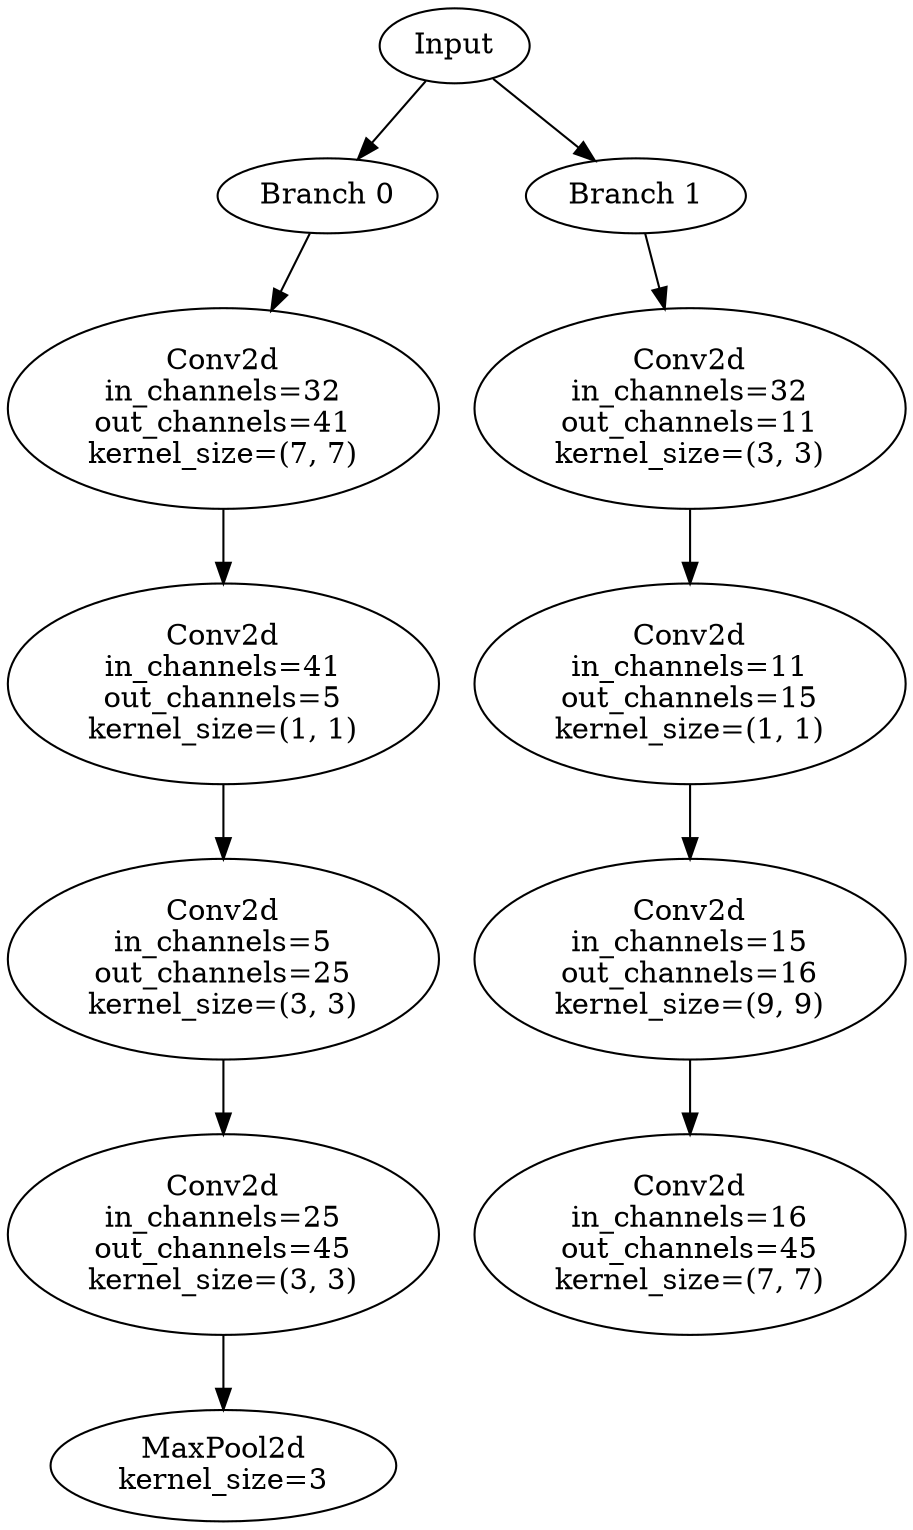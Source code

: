 // Inception Module - Coral 52
digraph {
	Input [label=Input]
	Branch_0 [label="Branch 0"]
	Input -> Branch_0
	Branch_0_Layer_0 [label="Conv2d
in_channels=32
out_channels=41
kernel_size=(7, 7)"]
	Branch_0 -> Branch_0_Layer_0
	Branch_0_Layer_1 [label="Conv2d
in_channels=41
out_channels=5
kernel_size=(1, 1)"]
	Branch_0_Layer_0 -> Branch_0_Layer_1
	Branch_0_Layer_2 [label="Conv2d
in_channels=5
out_channels=25
kernel_size=(3, 3)"]
	Branch_0_Layer_1 -> Branch_0_Layer_2
	Branch_0_Layer_3 [label="Conv2d
in_channels=25
out_channels=45
kernel_size=(3, 3)"]
	Branch_0_Layer_2 -> Branch_0_Layer_3
	Branch_0_Layer_4 [label="MaxPool2d
kernel_size=3"]
	Branch_0_Layer_3 -> Branch_0_Layer_4
	Branch_1 [label="Branch 1"]
	Input -> Branch_1
	Branch_1_Layer_0 [label="Conv2d
in_channels=32
out_channels=11
kernel_size=(3, 3)"]
	Branch_1 -> Branch_1_Layer_0
	Branch_1_Layer_1 [label="Conv2d
in_channels=11
out_channels=15
kernel_size=(1, 1)"]
	Branch_1_Layer_0 -> Branch_1_Layer_1
	Branch_1_Layer_2 [label="Conv2d
in_channels=15
out_channels=16
kernel_size=(9, 9)"]
	Branch_1_Layer_1 -> Branch_1_Layer_2
	Branch_1_Layer_3 [label="Conv2d
in_channels=16
out_channels=45
kernel_size=(7, 7)"]
	Branch_1_Layer_2 -> Branch_1_Layer_3
}
